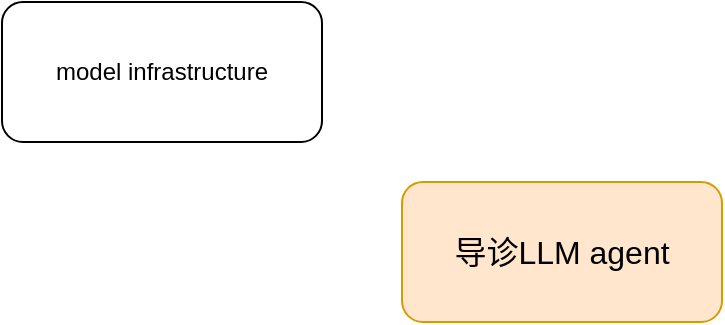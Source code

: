 <mxfile version="24.2.1" type="github">
  <diagram name="第 1 页" id="Ym5PA6LfhvZpyoDTt8RO">
    <mxGraphModel dx="606" dy="467" grid="1" gridSize="10" guides="1" tooltips="1" connect="1" arrows="1" fold="1" page="1" pageScale="1" pageWidth="1169" pageHeight="827" math="0" shadow="0">
      <root>
        <mxCell id="0" />
        <mxCell id="1" parent="0" />
        <mxCell id="InKTDK8dn125Za5ob98K-1" value="&lt;font style=&quot;font-size: 16px;&quot;&gt;导诊LLM agent&lt;/font&gt;" style="rounded=1;whiteSpace=wrap;html=1;fillColor=#ffe6cc;strokeColor=#d79b00;fillStyle=auto;glass=0;shadow=0;" parent="1" vertex="1">
          <mxGeometry x="310" y="210" width="160" height="70" as="geometry" />
        </mxCell>
        <mxCell id="67hTfV5fgS0kcaDo7Zjb-3" value="model&amp;nbsp;infrastructure" style="rounded=1;whiteSpace=wrap;html=1;" vertex="1" parent="1">
          <mxGeometry x="110" y="120" width="160" height="70" as="geometry" />
        </mxCell>
      </root>
    </mxGraphModel>
  </diagram>
</mxfile>
